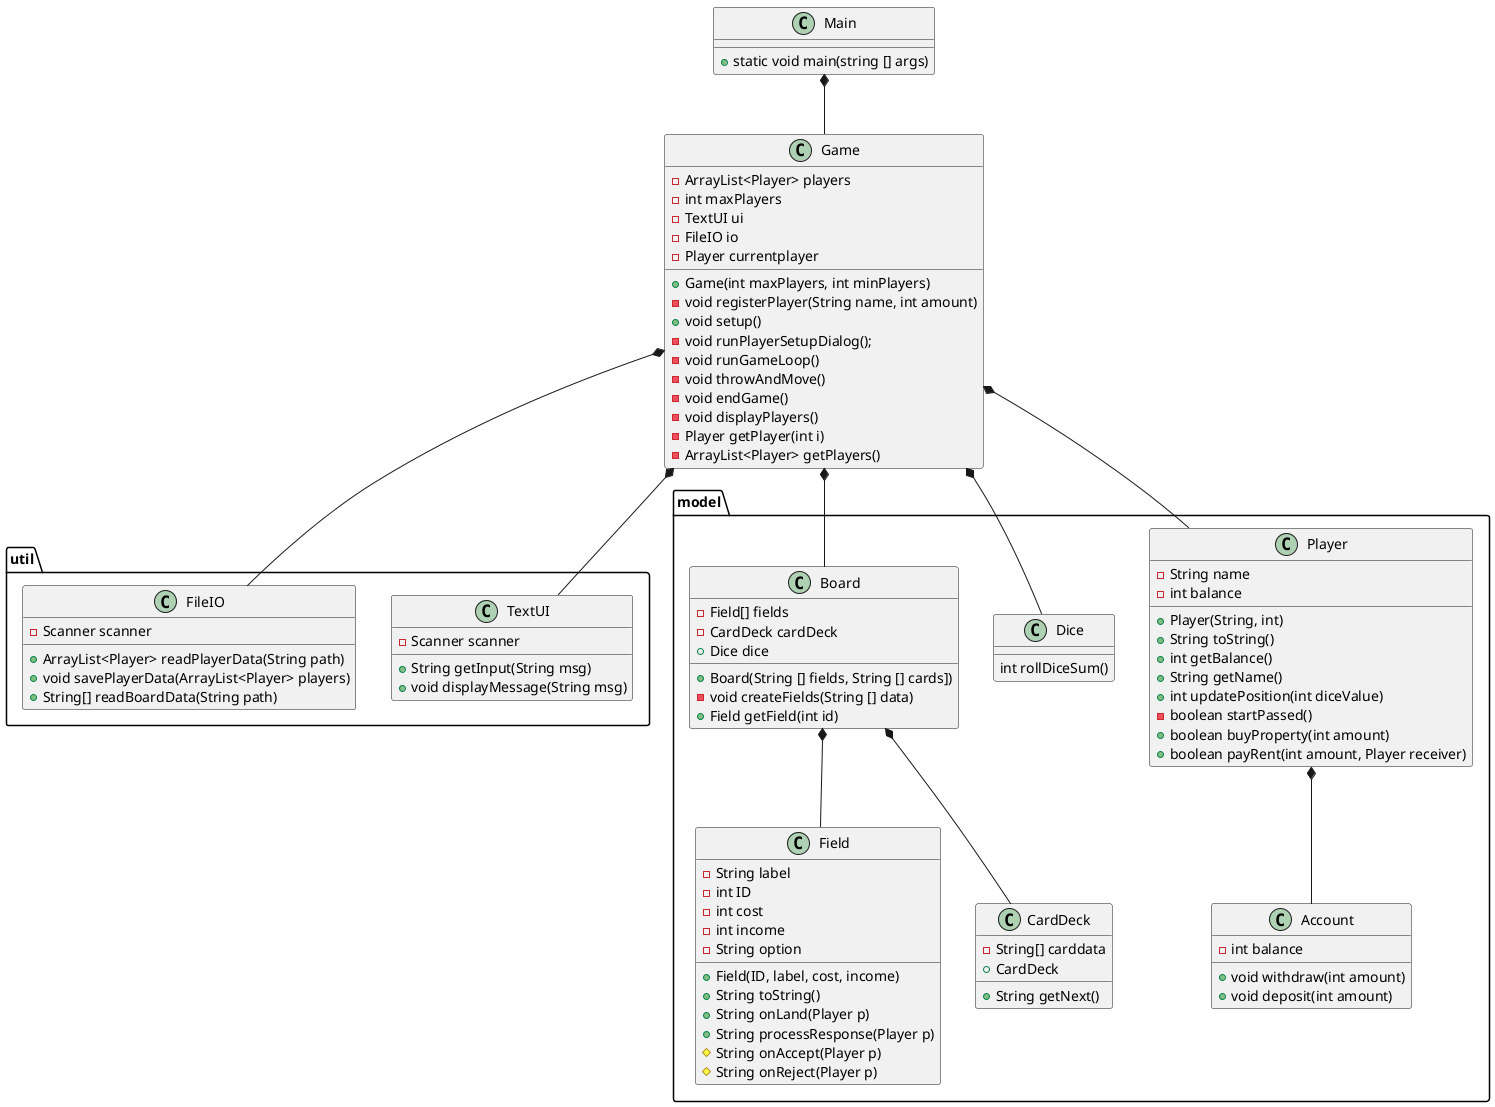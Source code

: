 @startuml
'Domænemodellen giver nye entity klasser
'Pakker, model og util


class Main
class Game
package "util"{
    class TextUI
    class FileIO
}

package "model"{
    class Player
    class Field
      class Dice
      class Account
      class CardDeck
      class Board
}

Main *-- Game
Game *-- TextUI
Game *-- FileIO
Game *-- Player
Player *-- Account
Game *--Board
Game *-- Dice
Board *-- Field
Board *-- CardDeck



Main : + static void main(string [] args)

Player  : - String name
Player  : - int balance
Player  : + Player(String, int)
Player  : + String toString()
Player  : + int getBalance()
Player : + String getName()

'-----------new:
Player  : +int updatePosition(int diceValue)
Player : -boolean startPassed()
Player : + boolean buyProperty(int amount)
Player : + boolean payRent(int amount, Player receiver)

Account :  - int balance
Account  : + void withdraw(int amount)
Account  : + void deposit(int amount)


Game : - ArrayList<Player> players
Game : - int maxPlayers
Game : - TextUI ui
Game : - FileIO io
Game : - Player currentplayer
Game : + Game(int maxPlayers, int minPlayers)
Game : - void registerPlayer(String name, int amount)
Game : + void setup()
Game : - void runPlayerSetupDialog();
Game : - void runGameLoop()
Game : - void throwAndMove()
Game : - void endGame()
Game : - void displayPlayers()
Game : - Player getPlayer(int i)
Game : - ArrayList<Player> getPlayers()

TextUI : + String getInput(String msg)
TextUI : - Scanner scanner
TextUI : + void displayMessage(String msg)


FileIO : - Scanner scanner
FileIO : + ArrayList<Player> readPlayerData(String path)
FileIO : + void savePlayerData(ArrayList<Player> players)
FileIO : + String[] readBoardData(String path)

Field : - String label
Field : - int ID
Field : - int cost
Field : - int income
Field : - String option
Field : + Field(ID, label, cost, income)
Field : + String toString()
Field : + String onLand(Player p)
Field : + String processResponse(Player p)
Field : # String onAccept(Player p)
Field : # String onReject(Player p)


Board : - Field[] fields
Board : - CardDeck cardDeck
Board : + Dice dice
Board : + Board(String [] fields, String [] cards])
Board : - void createFields(String [] data)
Board : + Field getField(int id)

CardDeck : - String[] carddata
CardDeck : + CardDeck
CardDeck : + String getNext()

Dice : int rollDiceSum()
@enduml
